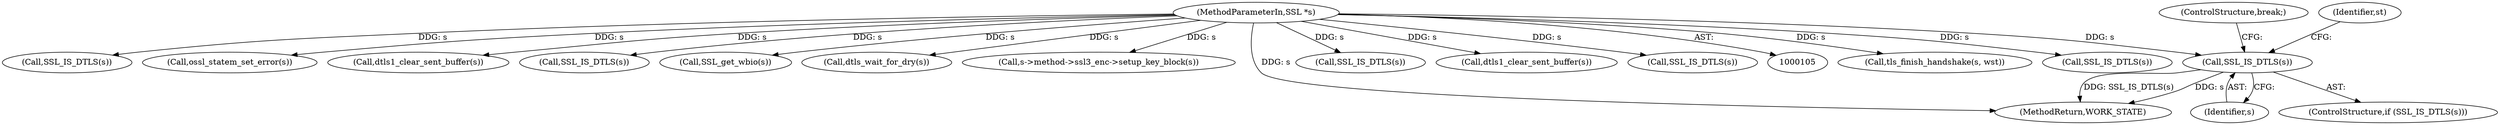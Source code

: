 digraph "0_openssl_f5c7f5dfbaf0d2f7d946d0fe86f08e6bcb36ed0d_3@pointer" {
"1000177" [label="(Call,SSL_IS_DTLS(s))"];
"1000106" [label="(MethodParameterIn,SSL *s)"];
"1000222" [label="(Call,tls_finish_handshake(s, wst))"];
"1000153" [label="(Call,SSL_IS_DTLS(s))"];
"1000210" [label="(Call,SSL_IS_DTLS(s))"];
"1000178" [label="(Identifier,s)"];
"1000106" [label="(MethodParameterIn,SSL *s)"];
"1000185" [label="(ControlStructure,break;)"];
"1000205" [label="(Call,ossl_statem_set_error(s))"];
"1000177" [label="(Call,SSL_IS_DTLS(s))"];
"1000130" [label="(Call,dtls1_clear_sent_buffer(s))"];
"1000140" [label="(Call,SSL_IS_DTLS(s))"];
"1000168" [label="(Call,SSL_get_wbio(s))"];
"1000171" [label="(Call,dtls_wait_for_dry(s))"];
"1000202" [label="(Call,s->method->ssl3_enc->setup_key_block(s))"];
"1000229" [label="(MethodReturn,WORK_STATE)"];
"1000176" [label="(ControlStructure,if (SSL_IS_DTLS(s)))"];
"1000165" [label="(Call,SSL_IS_DTLS(s))"];
"1000182" [label="(Identifier,st)"];
"1000143" [label="(Call,dtls1_clear_sent_buffer(s))"];
"1000128" [label="(Call,SSL_IS_DTLS(s))"];
"1000177" -> "1000176"  [label="AST: "];
"1000177" -> "1000178"  [label="CFG: "];
"1000178" -> "1000177"  [label="AST: "];
"1000182" -> "1000177"  [label="CFG: "];
"1000185" -> "1000177"  [label="CFG: "];
"1000177" -> "1000229"  [label="DDG: SSL_IS_DTLS(s)"];
"1000177" -> "1000229"  [label="DDG: s"];
"1000106" -> "1000177"  [label="DDG: s"];
"1000106" -> "1000105"  [label="AST: "];
"1000106" -> "1000229"  [label="DDG: s"];
"1000106" -> "1000128"  [label="DDG: s"];
"1000106" -> "1000130"  [label="DDG: s"];
"1000106" -> "1000140"  [label="DDG: s"];
"1000106" -> "1000143"  [label="DDG: s"];
"1000106" -> "1000153"  [label="DDG: s"];
"1000106" -> "1000165"  [label="DDG: s"];
"1000106" -> "1000168"  [label="DDG: s"];
"1000106" -> "1000171"  [label="DDG: s"];
"1000106" -> "1000202"  [label="DDG: s"];
"1000106" -> "1000205"  [label="DDG: s"];
"1000106" -> "1000210"  [label="DDG: s"];
"1000106" -> "1000222"  [label="DDG: s"];
}
